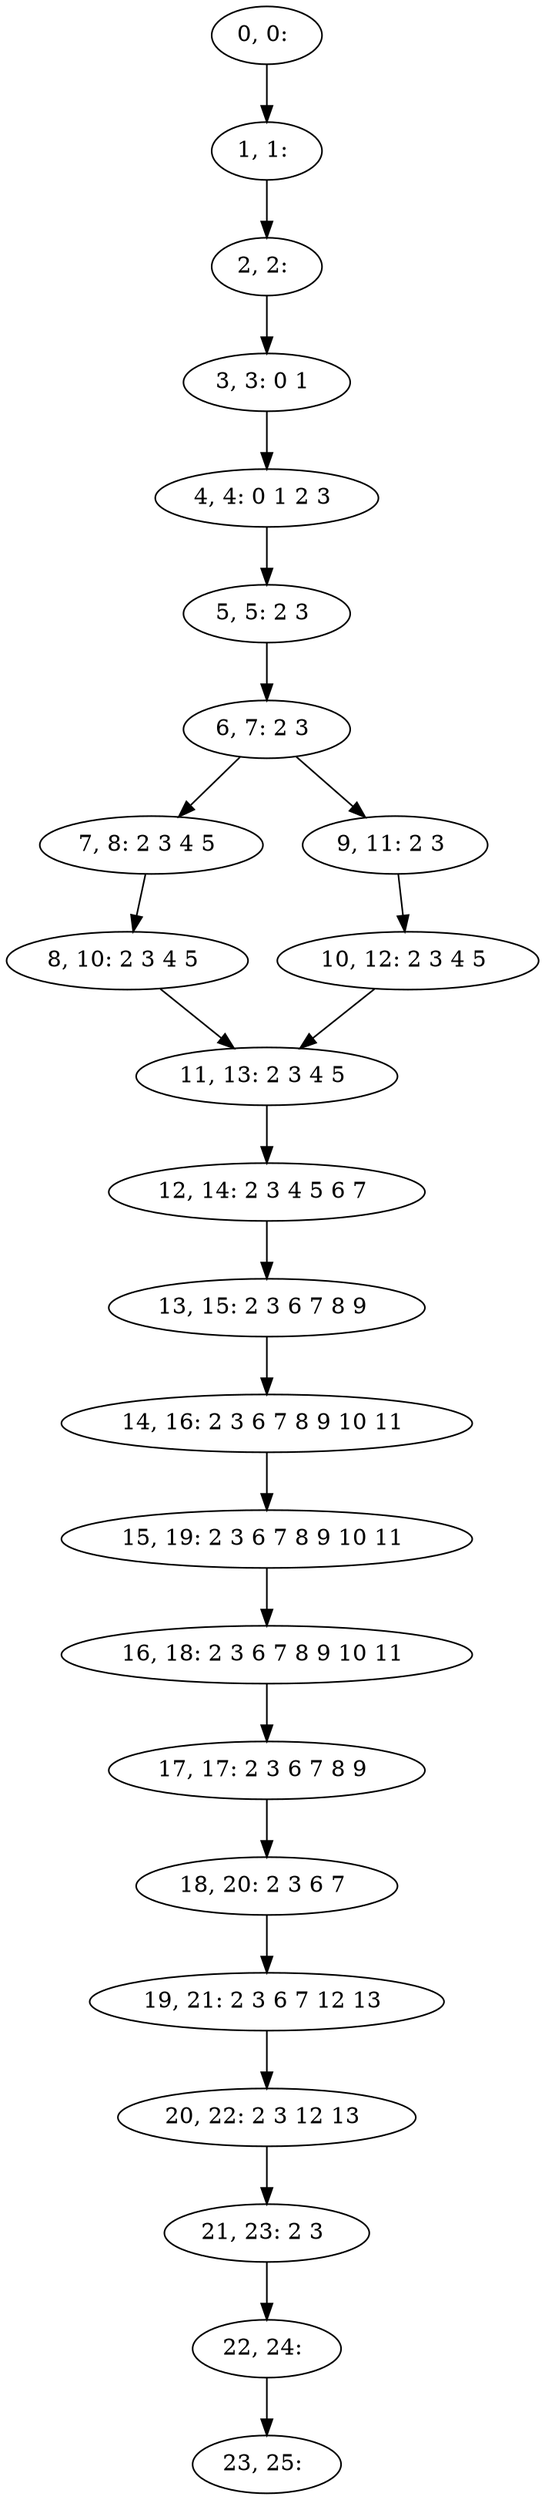 digraph G {
0[label="0, 0: "];
1[label="1, 1: "];
2[label="2, 2: "];
3[label="3, 3: 0 1 "];
4[label="4, 4: 0 1 2 3 "];
5[label="5, 5: 2 3 "];
6[label="6, 7: 2 3 "];
7[label="7, 8: 2 3 4 5 "];
8[label="8, 10: 2 3 4 5 "];
9[label="9, 11: 2 3 "];
10[label="10, 12: 2 3 4 5 "];
11[label="11, 13: 2 3 4 5 "];
12[label="12, 14: 2 3 4 5 6 7 "];
13[label="13, 15: 2 3 6 7 8 9 "];
14[label="14, 16: 2 3 6 7 8 9 10 11 "];
15[label="15, 19: 2 3 6 7 8 9 10 11 "];
16[label="16, 18: 2 3 6 7 8 9 10 11 "];
17[label="17, 17: 2 3 6 7 8 9 "];
18[label="18, 20: 2 3 6 7 "];
19[label="19, 21: 2 3 6 7 12 13 "];
20[label="20, 22: 2 3 12 13 "];
21[label="21, 23: 2 3 "];
22[label="22, 24: "];
23[label="23, 25: "];
0->1 ;
1->2 ;
2->3 ;
3->4 ;
4->5 ;
5->6 ;
6->7 ;
6->9 ;
7->8 ;
8->11 ;
9->10 ;
10->11 ;
11->12 ;
12->13 ;
13->14 ;
14->15 ;
15->16 ;
16->17 ;
17->18 ;
18->19 ;
19->20 ;
20->21 ;
21->22 ;
22->23 ;
}
